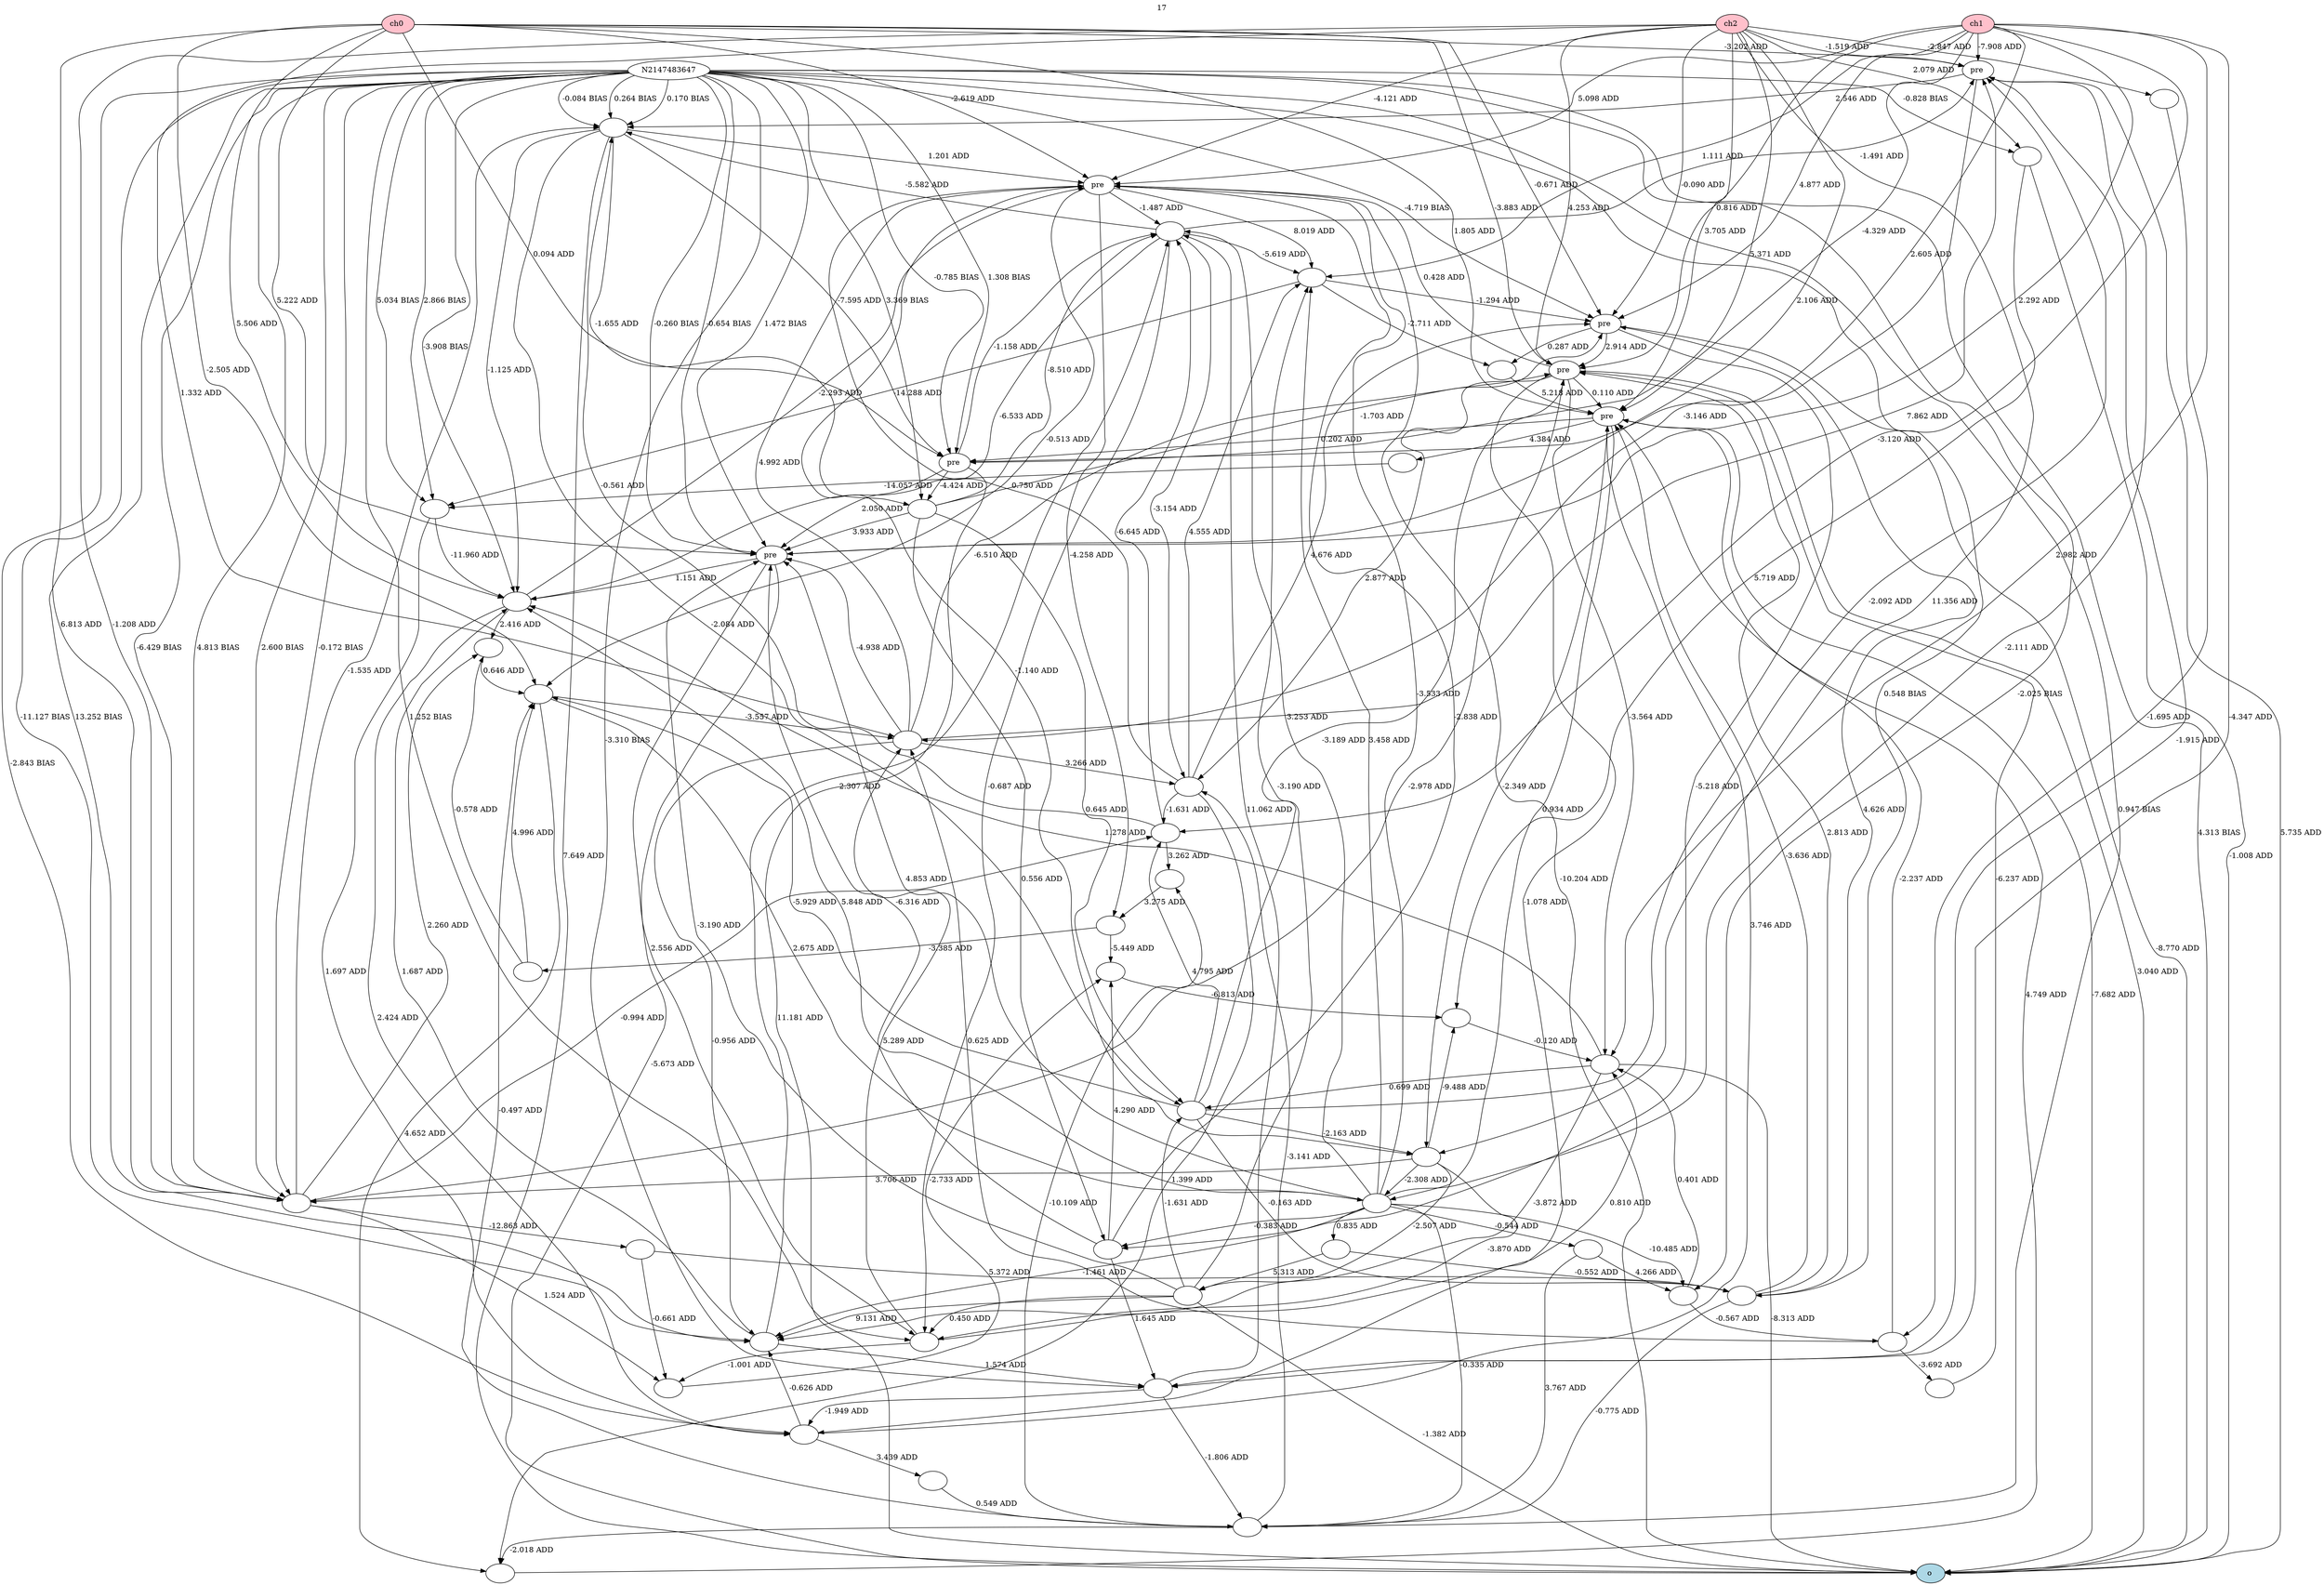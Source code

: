 digraph g {
graph [overlap="false"];
N251372 -> N251365 [label="-3.202 ADD"];
N251372 -> N251366 [label="-0.671 ADD"];
N251372 -> N251369 [label="1.805 ADD"];
N251372 -> N251371 [label="-2.619 ADD"];
N251372 -> N251368 [label="0.094 ADD"];
N251372 -> N251370 [label="5.222 ADD"];
N251372 -> N251367 [label="-3.883 ADD"];
N251373 -> N251365 [label="-1.519 ADD"];
N251373 -> N251366 [label="-0.090 ADD"];
N251373 -> N251369 [label="3.705 ADD"];
N251373 -> N251371 [label="-4.121 ADD"];
N251373 -> N251368 [label="5.371 ADD"];
N251373 -> N251370 [label="2.106 ADD"];
N251373 -> N251367 [label="4.253 ADD"];
N251374 -> N251365 [label="-7.908 ADD"];
N251374 -> N251366 [label="4.877 ADD"];
N251374 -> N251369 [label="-4.329 ADD"];
N251374 -> N251371 [label="5.098 ADD"];
N251374 -> N251368 [label="2.605 ADD"];
N251374 -> N251370 [label="2.292 ADD"];
N251374 -> N251367 [label="0.816 ADD"];
N251365 -> N251375 [label="5.735 ADD"];
N251366 -> N251375 [label="-8.770 ADD"];
N251369 -> N251375 [label="-7.682 ADD"];
N251371 -> N251375 [label="-10.204 ADD"];
N251368 -> N251375 [label="11.181 ADD"];
N251370 -> N251375 [label="-5.673 ADD"];
N251367 -> N251375 [label="3.040 ADD"];
N251368 -> N251574 [label="-1.158 ADD"];
N251574 -> N251365 [label="-1.491 ADD"];
N251574 -> N251575 [label="-5.582 ADD"];
N251575 -> N251368 [label="-7.595 ADD"];
N251368 -> N251370 [label="2.050 ADD"];
N251575 -> N251375 [label="7.649 ADD"];
N251365 -> N252454 [label="-3.146 ADD"];
N252454 -> N251365 [label="7.862 ADD"];
N251369 -> N252455 [label="0.934 ADD"];
N252455 -> N251370 [label="4.853 ADD"];
N251366 -> N251367 [label="2.914 ADD"];
N252454 -> N252833 [label="-0.956 ADD"];
N252833 -> N251574 [label="2.307 ADD"];
N2147483647 -> N251370 [label="-0.260 BIAS"];
N2147483647 -> N251575 [label="0.264 BIAS"];
N252454 -> N251367 [label="-6.510 ADD"];
N2147483647 -> N252833 [label="-11.127 BIAS"];
N251371 -> N251574 [label="-1.487 ADD"];
N2147483647 -> N251370 [label="-0.654 BIAS"];
N251369 -> N257122 [label="-2.349 ADD"];
N257122 -> N252455 [label="-2.308 ADD"];
N2147483647 -> N251370 [label="1.472 BIAS"];
N251365 -> N251575 [label="2.546 ADD"];
N252455 -> N251574 [label="3.253 ADD"];
N251373 -> N252454 [label="1.332 ADD"];
N251575 -> N251371 [label="1.201 ADD"];
N2147483647 -> N251368 [label="-0.785 BIAS"];
N251372 -> N259031 [label="-2.505 ADD"];
N259031 -> N252454 [label="-3.557 ADD"];
N251369 -> N251368 [label="0.202 ADD"];
N251575 -> N261485 [label="-1.125 ADD"];
N261485 -> N251371 [label="-2.293 ADD"];
N252454 -> N261487 [label="3.266 ADD"];
N261487 -> N251371 [label="0.750 ADD"];
N251374 -> N261488 [label="-3.120 ADD"];
N261488 -> N251574 [label="-6.645 ADD"];
N251574 -> N261485 [label="-6.533 ADD"];
N251367 -> N263074 [label="-1.078 ADD"];
N263074 -> N252833 [label="-0.626 ADD"];
N2147483647 -> N261485 [label="-3.908 BIAS"];
N2147483647 -> N251368 [label="1.308 BIAS"];
N251372 -> N261485 [label="5.506 ADD"];
N251373 -> N265521 [label="-1.208 ADD"];
N265521 -> N251575 [label="-1.535 ADD"];
N251367 -> N261487 [label="2.877 ADD"];
N252454 -> N251370 [label="-4.938 ADD"];
N251368 -> N268904 [label="-4.424 ADD"];
N268904 -> N251370 [label="3.933 ADD"];
N2147483647 -> N251375 [label="4.313 BIAS"];
N251367 -> N251369 [label="0.110 ADD"];
N261487 -> N261488 [label="-1.631 ADD"];
N251371 -> N257122 [label="-1.140 ADD"];
N251374 -> N271771 [label="2.982 ADD"];
N271771 -> N252833 [label="-3.872 ADD"];
N252833 -> N261485 [label="1.687 ADD"];
N2147483647 -> N263074 [label="-2.843 BIAS"];
N251575 -> N268904 [label="-1.655 ADD"];
N2147483647 -> N268904 [label="3.369 BIAS"];
N252455 -> N252833 [label="-1.461 ADD"];
N268904 -> N276950 [label="0.645 ADD"];
N276950 -> N261488 [label="4.795 ADD"];
N276950 -> N251367 [label="-3.189 ADD"];
N276950 -> N259031 [label="-5.929 ADD"];
N251574 -> N277781 [label="-0.687 ADD"];
N277781 -> N271771 [label="0.810 ADD"];
N257122 -> N279121 [label="-2.507 ADD"];
N279121 -> N276950 [label="-1.631 ADD"];
N2147483647 -> N265521 [label="-6.429 BIAS"];
N276950 -> N257122 [label="-2.163 ADD"];
N271771 -> N251375 [label="-8.313 ADD"];
N252455 -> N251365 [label="-2.111 ADD"];
N251367 -> N251371 [label="0.428 ADD"];
N271771 -> N261485 [label="1.278 ADD"];
N265521 -> N261488 [label="-0.994 ADD"];
N277781 -> N252454 [label="5.289 ADD"];
N268904 -> N251366 [label="-1.703 ADD"];
N2147483647 -> N251366 [label="-4.719 BIAS"];
N252455 -> N289462 [label="-0.335 ADD"];
N289462 -> N261487 [label="-3.141 ADD"];
N261487 -> N251366 [label="4.676 ADD"];
N261488 -> N251575 [label="-0.561 ADD"];
N252454 -> N251371 [label="4.992 ADD"];
N263074 -> N251369 [label="3.746 ADD"];
N276950 -> N293754 [label="-0.163 ADD"];
N293754 -> N251366 [label="4.626 ADD"];
N293754 -> N251369 [label="-3.636 ADD"];
N251367 -> N265521 [label="-2.978 ADD"];
N257122 -> N277781 [label="-3.870 ADD"];
N257122 -> N265521 [label="3.706 ADD"];
N251372 -> N265521 [label="6.813 ADD"];
N279121 -> N277781 [label="0.450 ADD"];
N252833 -> N305284 [label="1.574 ADD"];
N305284 -> N289462 [label="-1.806 ADD"];
N261485 -> N263074 [label="2.424 ADD"];
N251365 -> N305284 [label="-1.915 ADD"];
N257122 -> N315240 [label="-9.488 ADD"];
N315240 -> N271771 [label="-0.120 ADD"];
N251371 -> N259031 [label="-0.513 ADD"];
N251374 -> N305284 [label="-4.347 ADD"];
N251574 -> N261487 [label="-3.154 ADD"];
N252455 -> N251371 [label="-3.533 ADD"];
N271771 -> N276950 [label="0.699 ADD"];
N252455 -> N323435 [label="3.458 ADD"];
N323435 -> N251366 [label="-1.294 ADD"];
N2147483647 -> N251575 [label="0.170 BIAS"];
N251367 -> N271771 [label="-3.564 ADD"];
N323435 -> N326576 [label="-14.288 ADD"];
N326576 -> N263074 [label="1.697 ADD"];
N2147483647 -> N326576 [label="2.866 BIAS"];
N2147483647 -> N277781 [label="1.252 BIAS"];
N326576 -> N261485 [label="-11.960 ADD"];
N2147483647 -> N293754 [label="0.548 BIAS"];
N268904 -> N335490 [label="0.556 ADD"];
N335490 -> N305284 [label="1.645 ADD"];
N279121 -> N251370 [label="-3.190 ADD"];
N251374 -> N323435 [label="1.111 ADD"];
N2147483647 -> N289462 [label="0.947 BIAS"];
N289462 -> N259031 [label="-0.497 ADD"];
N252455 -> N344027 [label="0.835 ADD"];
N344027 -> N293754 [label="-0.552 ADD"];
N251370 -> N277781 [label="2.556 ADD"];
N252455 -> N346000 [label="-10.485 ADD"];
N346000 -> N271771 [label="0.401 ADD"];
N251370 -> N261485 [label="1.151 ADD"];
N2147483647 -> N305284 [label="-3.310 BIAS"];
N279121 -> N251375 [label="-1.382 ADD"];
N259031 -> N252455 [label="2.675 ADD"];
N251371 -> N323435 [label="8.019 ADD"];
N335490 -> N251370 [label="-6.316 ADD"];
N335490 -> N251371 [label="-2.838 ADD"];
N251373 -> N257122 [label="11.356 ADD"];
N276950 -> N251365 [label="-2.092 ADD"];
N289462 -> N356709 [label="-2.018 ADD"];
N356709 -> N251369 [label="4.749 ADD"];
N268904 -> N251574 [label="-8.510 ADD"];
N251366 -> N335490 [label="-5.218 ADD"];
N251575 -> N276950 [label="-2.084 ADD"];
N2147483647 -> N265521 [label="4.813 BIAS"];
N2147483647 -> N265521 [label="2.600 BIAS"];
N261485 -> N374149 [label="2.416 ADD"];
N374149 -> N259031 [label="0.646 ADD"];
N344027 -> N279121 [label="5.313 ADD"];
N335490 -> N376604 [label="4.290 ADD"];
N376604 -> N315240 [label="-6.813 ADD"];
N265521 -> N374149 [label="2.260 ADD"];
N252455 -> N335490 [label="-0.383 ADD"];
N261487 -> N356709 [label="1.399 ADD"];
N252455 -> N261485 [label="5.848 ADD"];
N251369 -> N382777 [label="4.384 ADD"];
N382777 -> N326576 [label="-14.057 ADD"];
N261487 -> N323435 [label="4.555 ADD"];
N293754 -> N251367 [label="2.813 ADD"];
N251366 -> N388046 [label="0.287 ADD"];
N388046 -> N251369 [label="5.218 ADD"];
N323435 -> N388046 [label="-2.711 ADD"];
N251574 -> N323435 [label="-5.619 ADD"];
N305284 -> N251574 [label="11.062 ADD"];
N265521 -> N397067 [label="-12.863 ADD"];
N397067 -> N293754 [label="5.372 ADD"];
N251371 -> N397068 [label="-4.258 ADD"];
N397068 -> N376604 [label="-5.449 ADD"];
N265521 -> N397069 [label="1.524 ADD"];
N397069 -> N376604 [label="-2.733 ADD"];
N2147483647 -> N265521 [label="-0.172 BIAS"];
N251373 -> N398389 [label="2.079 ADD"];
N398389 -> N251375 [label="-1.008 ADD"];
N346000 -> N405823 [label="-0.567 ADD"];
N405823 -> N252454 [label="0.625 ADD"];
N2147483647 -> N251575 [label="-0.084 BIAS"];
N293754 -> N289462 [label="-0.775 ADD"];
N2147483647 -> N346000 [label="-2.025 BIAS"];
N2147483647 -> N252833 [label="13.252 BIAS"];
N251373 -> N416793 [label="-2.847 ADD"];
N416793 -> N405823 [label="-1.695 ADD"];
N305284 -> N263074 [label="-1.949 ADD"];
N2147483647 -> N326576 [label="5.034 BIAS"];
N279121 -> N323435 [label="-3.190 ADD"];
N2147483647 -> N398389 [label="-0.828 BIAS"];
N397067 -> N397069 [label="-0.661 ADD"];
N259031 -> N356709 [label="4.652 ADD"];
N252455 -> N459314 [label="-0.544 ADD"];
N459314 -> N346000 [label="4.266 ADD"];
N263074 -> N467100 [label="3.439 ADD"];
N467100 -> N289462 [label="0.549 ADD"];
N398389 -> N315240 [label="5.719 ADD"];
N397068 -> N471061 [label="-3.385 ADD"];
N471061 -> N374149 [label="-0.578 ADD"];
N405823 -> N251369 [label="-2.237 ADD"];
N277781 -> N397069 [label="-1.001 ADD"];
N405823 -> N477990 [label="-3.692 ADD"];
N477990 -> N251367 [label="-6.237 ADD"];
N261488 -> N482222 [label="3.262 ADD"];
N482222 -> N397068 [label="3.275 ADD"];
N459314 -> N289462 [label="3.767 ADD"];
N471061 -> N259031 [label="4.996 ADD"];
N279121 -> N252833 [label="9.131 ADD"];
N289462 -> N482222 [label="-10.109 ADD"];
N251365 [label="pre ",fillcolor="white",style="filled"];
N251366 [label="pre ",fillcolor="white",style="filled"];
N251367 [label="pre ",fillcolor="white",style="filled"];
N251368 [label="pre ",fillcolor="white",style="filled"];
N251369 [label="pre ",fillcolor="white",style="filled"];
N251370 [label="pre ",fillcolor="white",style="filled"];
N251371 [label="pre ",fillcolor="white",style="filled"];
N251372 [label="ch0 ",fillcolor="pink",style="filled"];
N251373 [label="ch2 ",fillcolor="pink",style="filled"];
N251374 [label="ch1 ",fillcolor="pink",style="filled"];
N251375 [label="o ",fillcolor="lightblue",style="filled"];
N251574 [label=" ",fillcolor="white",style="filled"];
N251575 [label=" ",fillcolor="white",style="filled"];
N252454 [label=" ",fillcolor="white",style="filled"];
N252455 [label=" ",fillcolor="white",style="filled"];
N252833 [label=" ",fillcolor="white",style="filled"];
N257122 [label=" ",fillcolor="white",style="filled"];
N259031 [label=" ",fillcolor="white",style="filled"];
N261485 [label=" ",fillcolor="white",style="filled"];
N261487 [label=" ",fillcolor="white",style="filled"];
N261488 [label=" ",fillcolor="white",style="filled"];
N263074 [label=" ",fillcolor="white",style="filled"];
N265521 [label=" ",fillcolor="white",style="filled"];
N268904 [label=" ",fillcolor="white",style="filled"];
N271771 [label=" ",fillcolor="white",style="filled"];
N276950 [label=" ",fillcolor="white",style="filled"];
N277781 [label=" ",fillcolor="white",style="filled"];
N279121 [label=" ",fillcolor="white",style="filled"];
N289462 [label=" ",fillcolor="white",style="filled"];
N293754 [label=" ",fillcolor="white",style="filled"];
N305284 [label=" ",fillcolor="white",style="filled"];
N315240 [label=" ",fillcolor="white",style="filled"];
N323435 [label=" ",fillcolor="white",style="filled"];
N326576 [label=" ",fillcolor="white",style="filled"];
N335490 [label=" ",fillcolor="white",style="filled"];
N344027 [label=" ",fillcolor="white",style="filled"];
N346000 [label=" ",fillcolor="white",style="filled"];
N356709 [label=" ",fillcolor="white",style="filled"];
N374149 [label=" ",fillcolor="white",style="filled"];
N376604 [label=" ",fillcolor="white",style="filled"];
N382777 [label=" ",fillcolor="white",style="filled"];
N388046 [label=" ",fillcolor="white",style="filled"];
N397067 [label=" ",fillcolor="white",style="filled"];
N397068 [label=" ",fillcolor="white",style="filled"];
N397069 [label=" ",fillcolor="white",style="filled"];
N398389 [label=" ",fillcolor="white",style="filled"];
N405823 [label=" ",fillcolor="white",style="filled"];
N416793 [label=" ",fillcolor="white",style="filled"];
N459314 [label=" ",fillcolor="white",style="filled"];
N467100 [label=" ",fillcolor="white",style="filled"];
N471061 [label=" ",fillcolor="white",style="filled"];
N477990 [label=" ",fillcolor="white",style="filled"];
N482222 [label=" ",fillcolor="white",style="filled"];
{rank=min; N251372; N251373; N251374; }
{rank=max; N251375; }
labelloc="t"
label="17"
}
